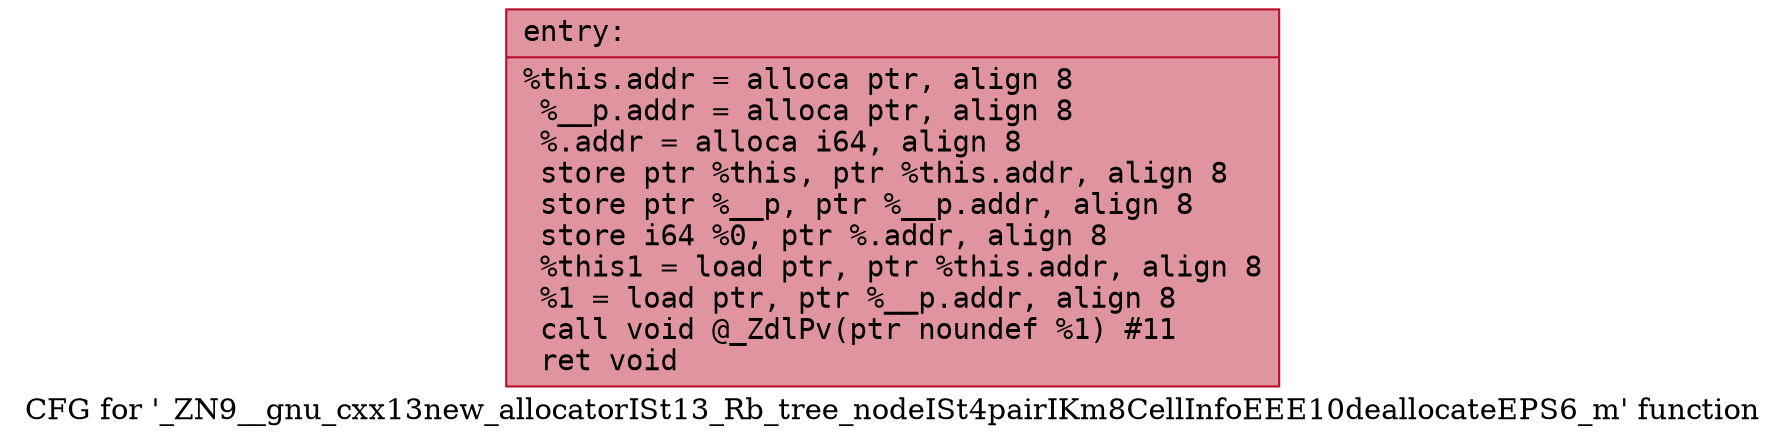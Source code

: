 digraph "CFG for '_ZN9__gnu_cxx13new_allocatorISt13_Rb_tree_nodeISt4pairIKm8CellInfoEEE10deallocateEPS6_m' function" {
	label="CFG for '_ZN9__gnu_cxx13new_allocatorISt13_Rb_tree_nodeISt4pairIKm8CellInfoEEE10deallocateEPS6_m' function";

	Node0x562da2066c00 [shape=record,color="#b70d28ff", style=filled, fillcolor="#b70d2870" fontname="Courier",label="{entry:\l|  %this.addr = alloca ptr, align 8\l  %__p.addr = alloca ptr, align 8\l  %.addr = alloca i64, align 8\l  store ptr %this, ptr %this.addr, align 8\l  store ptr %__p, ptr %__p.addr, align 8\l  store i64 %0, ptr %.addr, align 8\l  %this1 = load ptr, ptr %this.addr, align 8\l  %1 = load ptr, ptr %__p.addr, align 8\l  call void @_ZdlPv(ptr noundef %1) #11\l  ret void\l}"];
}
